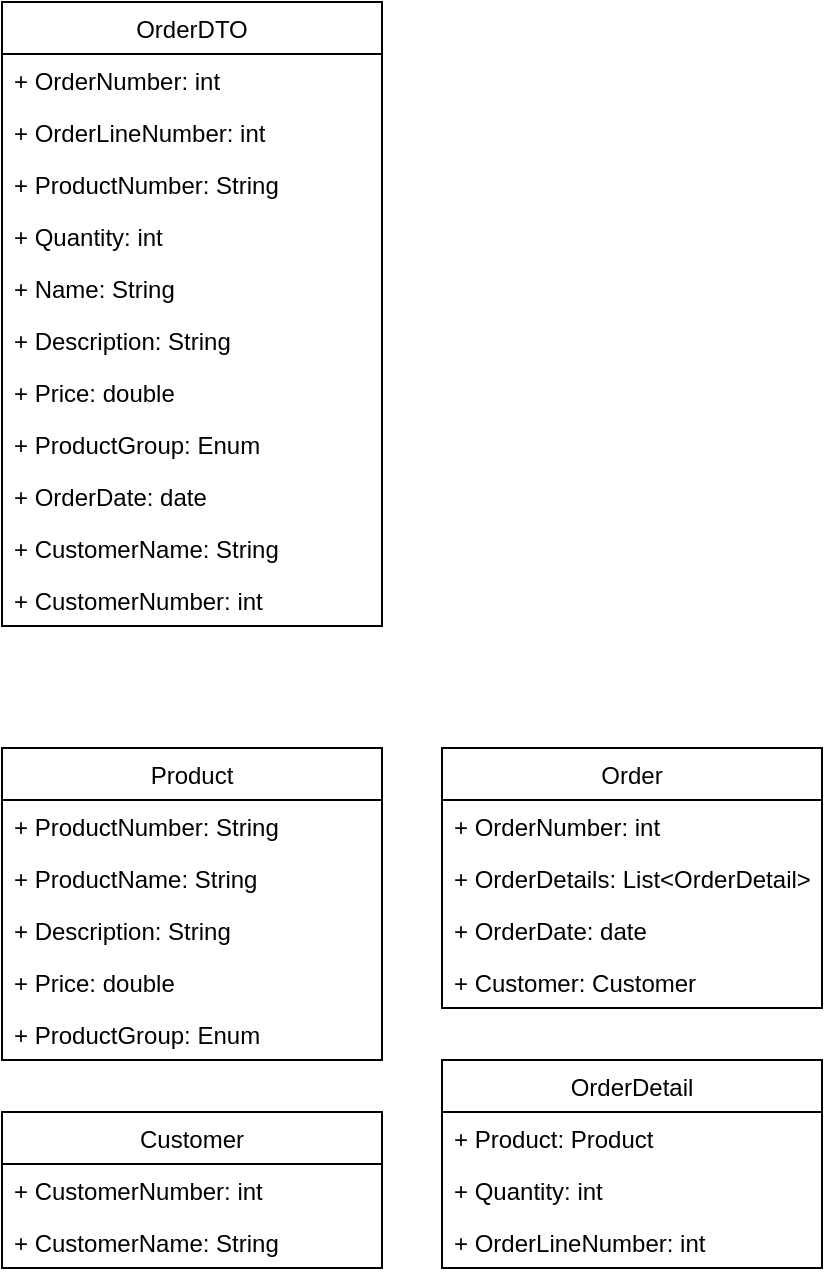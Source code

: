 <mxfile version="16.6.1" type="device"><diagram id="C5RBs43oDa-KdzZeNtuy" name="Page-1"><mxGraphModel dx="1422" dy="762" grid="1" gridSize="10" guides="1" tooltips="1" connect="1" arrows="1" fold="1" page="1" pageScale="1" pageWidth="827" pageHeight="1169" math="0" shadow="0"><root><mxCell id="WIyWlLk6GJQsqaUBKTNV-0"/><mxCell id="WIyWlLk6GJQsqaUBKTNV-1" parent="WIyWlLk6GJQsqaUBKTNV-0"/><mxCell id="frbf-Gc6DglgpCKUM1o5-0" value="OrderDTO" style="swimlane;fontStyle=0;childLayout=stackLayout;horizontal=1;startSize=26;fillColor=none;horizontalStack=0;resizeParent=1;resizeParentMax=0;resizeLast=0;collapsible=1;marginBottom=0;" parent="WIyWlLk6GJQsqaUBKTNV-1" vertex="1"><mxGeometry x="70" y="30" width="190" height="312" as="geometry"/></mxCell><mxCell id="frbf-Gc6DglgpCKUM1o5-1" value="+ OrderNumber: int" style="text;strokeColor=none;fillColor=none;align=left;verticalAlign=top;spacingLeft=4;spacingRight=4;overflow=hidden;rotatable=0;points=[[0,0.5],[1,0.5]];portConstraint=eastwest;" parent="frbf-Gc6DglgpCKUM1o5-0" vertex="1"><mxGeometry y="26" width="190" height="26" as="geometry"/></mxCell><mxCell id="frbf-Gc6DglgpCKUM1o5-2" value="+ OrderLineNumber: int" style="text;strokeColor=none;fillColor=none;align=left;verticalAlign=top;spacingLeft=4;spacingRight=4;overflow=hidden;rotatable=0;points=[[0,0.5],[1,0.5]];portConstraint=eastwest;" parent="frbf-Gc6DglgpCKUM1o5-0" vertex="1"><mxGeometry y="52" width="190" height="26" as="geometry"/></mxCell><object label="+ ProductNumber: String" ProductNumber="String" Quantity="int" Name="String" Description="String" Price="Double" ProductGroup="Enum" OderDate="date" CustomerName="String" CustomerNumber="int" id="frbf-Gc6DglgpCKUM1o5-3"><mxCell style="text;strokeColor=none;fillColor=none;align=left;verticalAlign=top;spacingLeft=4;spacingRight=4;overflow=hidden;rotatable=0;points=[[0,0.5],[1,0.5]];portConstraint=eastwest;" parent="frbf-Gc6DglgpCKUM1o5-0" vertex="1"><mxGeometry y="78" width="190" height="26" as="geometry"/></mxCell></object><object label="+ Quantity: int" ProductNumber="String" Quantity="int" Name="String" Description="String" Price="Double" ProductGroup="Enum" OderDate="date" CustomerName="String" CustomerNumber="int" id="frbf-Gc6DglgpCKUM1o5-4"><mxCell style="text;strokeColor=none;fillColor=none;align=left;verticalAlign=top;spacingLeft=4;spacingRight=4;overflow=hidden;rotatable=0;points=[[0,0.5],[1,0.5]];portConstraint=eastwest;" parent="frbf-Gc6DglgpCKUM1o5-0" vertex="1"><mxGeometry y="104" width="190" height="26" as="geometry"/></mxCell></object><object label="+ Name: String" ProductNumber="String" Quantity="int" Name="String" Description="String" Price="Double" ProductGroup="Enum" OderDate="date" CustomerName="String" CustomerNumber="int" id="frbf-Gc6DglgpCKUM1o5-5"><mxCell style="text;strokeColor=none;fillColor=none;align=left;verticalAlign=top;spacingLeft=4;spacingRight=4;overflow=hidden;rotatable=0;points=[[0,0.5],[1,0.5]];portConstraint=eastwest;" parent="frbf-Gc6DglgpCKUM1o5-0" vertex="1"><mxGeometry y="130" width="190" height="26" as="geometry"/></mxCell></object><object label="+ Description: String" ProductNumber="String" Quantity="int" Name="String" Description="String" Price="Double" ProductGroup="Enum" OderDate="date" CustomerName="String" CustomerNumber="int" id="frbf-Gc6DglgpCKUM1o5-6"><mxCell style="text;strokeColor=none;fillColor=none;align=left;verticalAlign=top;spacingLeft=4;spacingRight=4;overflow=hidden;rotatable=0;points=[[0,0.5],[1,0.5]];portConstraint=eastwest;" parent="frbf-Gc6DglgpCKUM1o5-0" vertex="1"><mxGeometry y="156" width="190" height="26" as="geometry"/></mxCell></object><object label="+ Price: double" ProductNumber="String" Quantity="int" Name="String" Description="String" Price="Double" ProductGroup="Enum" OderDate="date" CustomerName="String" CustomerNumber="int" id="frbf-Gc6DglgpCKUM1o5-7"><mxCell style="text;strokeColor=none;fillColor=none;align=left;verticalAlign=top;spacingLeft=4;spacingRight=4;overflow=hidden;rotatable=0;points=[[0,0.5],[1,0.5]];portConstraint=eastwest;" parent="frbf-Gc6DglgpCKUM1o5-0" vertex="1"><mxGeometry y="182" width="190" height="26" as="geometry"/></mxCell></object><object label="+ ProductGroup: Enum" ProductNumber="String" Quantity="int" Name="String" Description="String" Price="Double" ProductGroup="Enum" OderDate="date" CustomerName="String" CustomerNumber="int" id="frbf-Gc6DglgpCKUM1o5-8"><mxCell style="text;strokeColor=none;fillColor=none;align=left;verticalAlign=top;spacingLeft=4;spacingRight=4;overflow=hidden;rotatable=0;points=[[0,0.5],[1,0.5]];portConstraint=eastwest;" parent="frbf-Gc6DglgpCKUM1o5-0" vertex="1"><mxGeometry y="208" width="190" height="26" as="geometry"/></mxCell></object><object label="+ OrderDate: date" ProductNumber="String" Quantity="int" Name="String" Description="String" Price="Double" ProductGroup="Enum" OderDate="date" CustomerName="String" CustomerNumber="int" id="frbf-Gc6DglgpCKUM1o5-9"><mxCell style="text;strokeColor=none;fillColor=none;align=left;verticalAlign=top;spacingLeft=4;spacingRight=4;overflow=hidden;rotatable=0;points=[[0,0.5],[1,0.5]];portConstraint=eastwest;" parent="frbf-Gc6DglgpCKUM1o5-0" vertex="1"><mxGeometry y="234" width="190" height="26" as="geometry"/></mxCell></object><object label="+ CustomerName: String" ProductNumber="String" Quantity="int" Name="String" Description="String" Price="Double" ProductGroup="Enum" OderDate="date" CustomerName="String" CustomerNumber="int" id="frbf-Gc6DglgpCKUM1o5-10"><mxCell style="text;strokeColor=none;fillColor=none;align=left;verticalAlign=top;spacingLeft=4;spacingRight=4;overflow=hidden;rotatable=0;points=[[0,0.5],[1,0.5]];portConstraint=eastwest;" parent="frbf-Gc6DglgpCKUM1o5-0" vertex="1"><mxGeometry y="260" width="190" height="26" as="geometry"/></mxCell></object><object label="+ CustomerNumber: int" ProductNumber="String" Quantity="int" Name="String" Description="String" Price="Double" ProductGroup="Enum" OderDate="date" CustomerName="String" CustomerNumber="int" id="frbf-Gc6DglgpCKUM1o5-11"><mxCell style="text;strokeColor=none;fillColor=none;align=left;verticalAlign=top;spacingLeft=4;spacingRight=4;overflow=hidden;rotatable=0;points=[[0,0.5],[1,0.5]];portConstraint=eastwest;" parent="frbf-Gc6DglgpCKUM1o5-0" vertex="1"><mxGeometry y="286" width="190" height="26" as="geometry"/></mxCell></object><mxCell id="frbf-Gc6DglgpCKUM1o5-12" value="Customer" style="swimlane;fontStyle=0;childLayout=stackLayout;horizontal=1;startSize=26;fillColor=none;horizontalStack=0;resizeParent=1;resizeParentMax=0;resizeLast=0;collapsible=1;marginBottom=0;" parent="WIyWlLk6GJQsqaUBKTNV-1" vertex="1"><mxGeometry x="70" y="585" width="190" height="78" as="geometry"/></mxCell><mxCell id="frbf-Gc6DglgpCKUM1o5-13" value="+ CustomerNumber: int" style="text;strokeColor=none;fillColor=none;align=left;verticalAlign=top;spacingLeft=4;spacingRight=4;overflow=hidden;rotatable=0;points=[[0,0.5],[1,0.5]];portConstraint=eastwest;" parent="frbf-Gc6DglgpCKUM1o5-12" vertex="1"><mxGeometry y="26" width="190" height="26" as="geometry"/></mxCell><mxCell id="frbf-Gc6DglgpCKUM1o5-14" value="+ CustomerName: String" style="text;strokeColor=none;fillColor=none;align=left;verticalAlign=top;spacingLeft=4;spacingRight=4;overflow=hidden;rotatable=0;points=[[0,0.5],[1,0.5]];portConstraint=eastwest;" parent="frbf-Gc6DglgpCKUM1o5-12" vertex="1"><mxGeometry y="52" width="190" height="26" as="geometry"/></mxCell><mxCell id="frbf-Gc6DglgpCKUM1o5-24" value="Product" style="swimlane;fontStyle=0;childLayout=stackLayout;horizontal=1;startSize=26;fillColor=none;horizontalStack=0;resizeParent=1;resizeParentMax=0;resizeLast=0;collapsible=1;marginBottom=0;" parent="WIyWlLk6GJQsqaUBKTNV-1" vertex="1"><mxGeometry x="70" y="403" width="190" height="156" as="geometry"/></mxCell><mxCell id="frbf-Gc6DglgpCKUM1o5-25" value="+ ProductNumber: String" style="text;strokeColor=none;fillColor=none;align=left;verticalAlign=top;spacingLeft=4;spacingRight=4;overflow=hidden;rotatable=0;points=[[0,0.5],[1,0.5]];portConstraint=eastwest;" parent="frbf-Gc6DglgpCKUM1o5-24" vertex="1"><mxGeometry y="26" width="190" height="26" as="geometry"/></mxCell><mxCell id="frbf-Gc6DglgpCKUM1o5-26" value="+ ProductName: String" style="text;strokeColor=none;fillColor=none;align=left;verticalAlign=top;spacingLeft=4;spacingRight=4;overflow=hidden;rotatable=0;points=[[0,0.5],[1,0.5]];portConstraint=eastwest;" parent="frbf-Gc6DglgpCKUM1o5-24" vertex="1"><mxGeometry y="52" width="190" height="26" as="geometry"/></mxCell><object label="+ Description: String" ProductNumber="String" Quantity="int" Name="String" Description="String" Price="Double" ProductGroup="Enum" OderDate="date" CustomerName="String" CustomerNumber="int" id="frbf-Gc6DglgpCKUM1o5-27"><mxCell style="text;strokeColor=none;fillColor=none;align=left;verticalAlign=top;spacingLeft=4;spacingRight=4;overflow=hidden;rotatable=0;points=[[0,0.5],[1,0.5]];portConstraint=eastwest;" parent="frbf-Gc6DglgpCKUM1o5-24" vertex="1"><mxGeometry y="78" width="190" height="26" as="geometry"/></mxCell></object><object label="+ Price: double" ProductNumber="String" Quantity="int" Name="String" Description="String" Price="Double" ProductGroup="Enum" OderDate="date" CustomerName="String" CustomerNumber="int" id="frbf-Gc6DglgpCKUM1o5-31"><mxCell style="text;strokeColor=none;fillColor=none;align=left;verticalAlign=top;spacingLeft=4;spacingRight=4;overflow=hidden;rotatable=0;points=[[0,0.5],[1,0.5]];portConstraint=eastwest;" parent="frbf-Gc6DglgpCKUM1o5-24" vertex="1"><mxGeometry y="104" width="190" height="26" as="geometry"/></mxCell></object><object label="+ ProductGroup: Enum" ProductNumber="String" Quantity="int" Name="String" Description="String" Price="Double" ProductGroup="Enum" OderDate="date" CustomerName="String" CustomerNumber="int" id="frbf-Gc6DglgpCKUM1o5-36"><mxCell style="text;strokeColor=none;fillColor=none;align=left;verticalAlign=top;spacingLeft=4;spacingRight=4;overflow=hidden;rotatable=0;points=[[0,0.5],[1,0.5]];portConstraint=eastwest;" parent="frbf-Gc6DglgpCKUM1o5-24" vertex="1"><mxGeometry y="130" width="190" height="26" as="geometry"/></mxCell></object><mxCell id="frbf-Gc6DglgpCKUM1o5-37" value="Order" style="swimlane;fontStyle=0;childLayout=stackLayout;horizontal=1;startSize=26;fillColor=none;horizontalStack=0;resizeParent=1;resizeParentMax=0;resizeLast=0;collapsible=1;marginBottom=0;" parent="WIyWlLk6GJQsqaUBKTNV-1" vertex="1"><mxGeometry x="290" y="403" width="190" height="130" as="geometry"/></mxCell><mxCell id="frbf-Gc6DglgpCKUM1o5-38" value="+ OrderNumber: int" style="text;strokeColor=none;fillColor=none;align=left;verticalAlign=top;spacingLeft=4;spacingRight=4;overflow=hidden;rotatable=0;points=[[0,0.5],[1,0.5]];portConstraint=eastwest;" parent="frbf-Gc6DglgpCKUM1o5-37" vertex="1"><mxGeometry y="26" width="190" height="26" as="geometry"/></mxCell><mxCell id="frbf-Gc6DglgpCKUM1o5-39" value="+ OrderDetails: List&lt;OrderDetail&gt;" style="text;strokeColor=none;fillColor=none;align=left;verticalAlign=top;spacingLeft=4;spacingRight=4;overflow=hidden;rotatable=0;points=[[0,0.5],[1,0.5]];portConstraint=eastwest;" parent="frbf-Gc6DglgpCKUM1o5-37" vertex="1"><mxGeometry y="52" width="190" height="26" as="geometry"/></mxCell><object label="+ OrderDate: date" ProductNumber="String" Quantity="int" Name="String" Description="String" Price="Double" ProductGroup="Enum" OderDate="date" CustomerName="String" CustomerNumber="int" id="frbf-Gc6DglgpCKUM1o5-46"><mxCell style="text;strokeColor=none;fillColor=none;align=left;verticalAlign=top;spacingLeft=4;spacingRight=4;overflow=hidden;rotatable=0;points=[[0,0.5],[1,0.5]];portConstraint=eastwest;" parent="frbf-Gc6DglgpCKUM1o5-37" vertex="1"><mxGeometry y="78" width="190" height="26" as="geometry"/></mxCell></object><object label="+ Customer: Customer" ProductNumber="String" Quantity="int" Name="String" Description="String" Price="Double" ProductGroup="Enum" OderDate="date" CustomerName="String" CustomerNumber="int" id="frbf-Gc6DglgpCKUM1o5-50"><mxCell style="text;strokeColor=none;fillColor=none;align=left;verticalAlign=top;spacingLeft=4;spacingRight=4;overflow=hidden;rotatable=0;points=[[0,0.5],[1,0.5]];portConstraint=eastwest;" parent="frbf-Gc6DglgpCKUM1o5-37" vertex="1"><mxGeometry y="104" width="190" height="26" as="geometry"/></mxCell></object><mxCell id="9HD5nJl4jixj89-q2mXe-0" value="OrderDetail" style="swimlane;fontStyle=0;childLayout=stackLayout;horizontal=1;startSize=26;fillColor=none;horizontalStack=0;resizeParent=1;resizeParentMax=0;resizeLast=0;collapsible=1;marginBottom=0;" vertex="1" parent="WIyWlLk6GJQsqaUBKTNV-1"><mxGeometry x="290" y="559" width="190" height="104" as="geometry"/></mxCell><object label="+ Product: Product" ProductNumber="String" Quantity="int" Name="String" Description="String" Price="Double" ProductGroup="Enum" OderDate="date" CustomerName="String" CustomerNumber="int" id="frbf-Gc6DglgpCKUM1o5-49"><mxCell style="text;strokeColor=none;fillColor=none;align=left;verticalAlign=top;spacingLeft=4;spacingRight=4;overflow=hidden;rotatable=0;points=[[0,0.5],[1,0.5]];portConstraint=eastwest;" parent="9HD5nJl4jixj89-q2mXe-0" vertex="1"><mxGeometry y="26" width="190" height="26" as="geometry"/></mxCell></object><object label="+ Quantity: int" ProductNumber="String" Quantity="int" Name="String" Description="String" Price="Double" ProductGroup="Enum" OderDate="date" CustomerName="String" CustomerNumber="int" id="frbf-Gc6DglgpCKUM1o5-41"><mxCell style="text;strokeColor=none;fillColor=none;align=left;verticalAlign=top;spacingLeft=4;spacingRight=4;overflow=hidden;rotatable=0;points=[[0,0.5],[1,0.5]];portConstraint=eastwest;" parent="9HD5nJl4jixj89-q2mXe-0" vertex="1"><mxGeometry y="52" width="190" height="26" as="geometry"/></mxCell></object><object label="+ OrderLineNumber: int" ProductNumber="String" Quantity="int" Name="String" Description="String" Price="Double" ProductGroup="Enum" OderDate="date" CustomerName="String" CustomerNumber="int" id="9HD5nJl4jixj89-q2mXe-3"><mxCell style="text;strokeColor=none;fillColor=none;align=left;verticalAlign=top;spacingLeft=4;spacingRight=4;overflow=hidden;rotatable=0;points=[[0,0.5],[1,0.5]];portConstraint=eastwest;" vertex="1" parent="9HD5nJl4jixj89-q2mXe-0"><mxGeometry y="78" width="190" height="26" as="geometry"/></mxCell></object></root></mxGraphModel></diagram></mxfile>